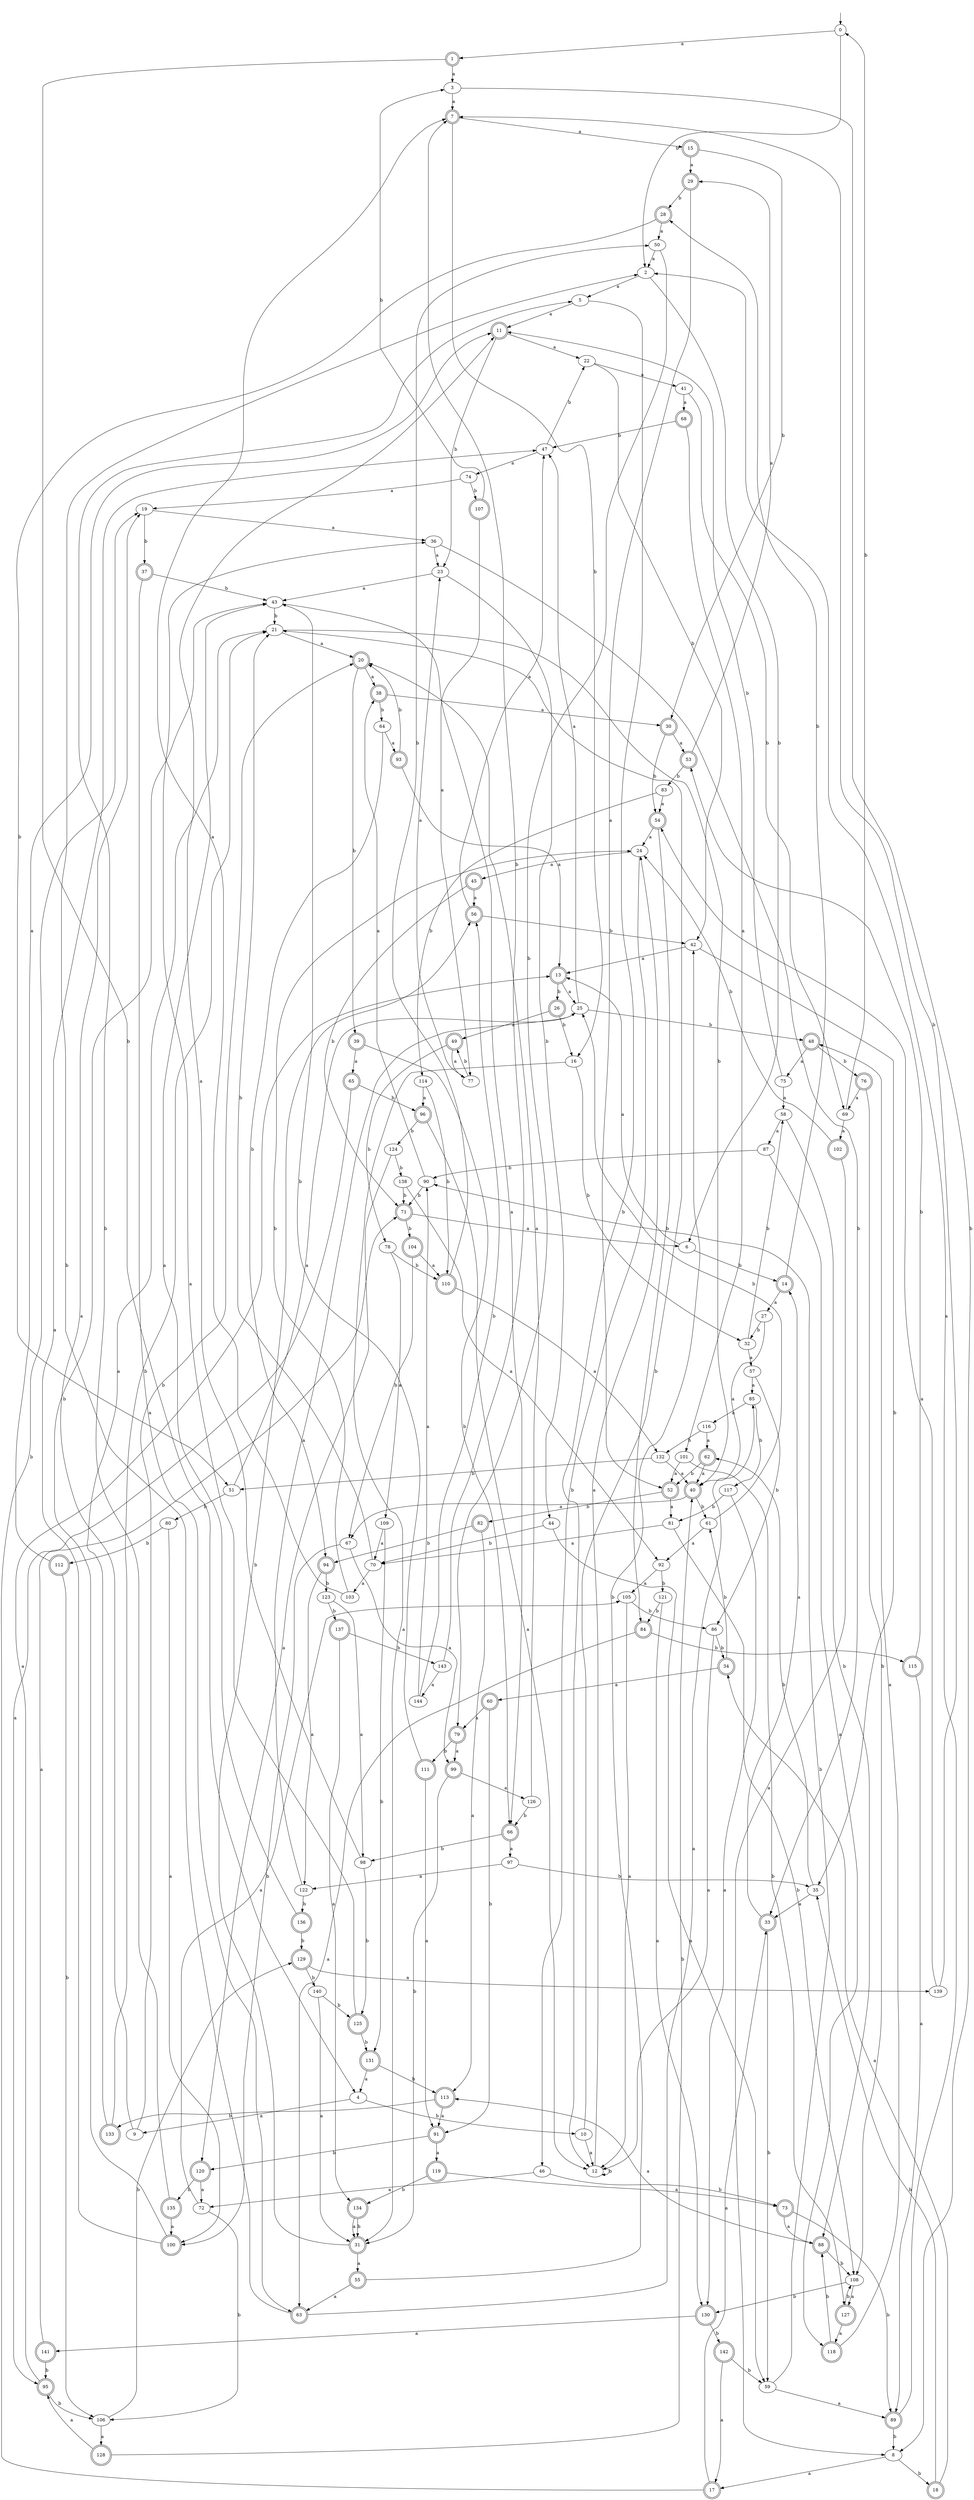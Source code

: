 digraph RandomDFA {
  __start0 [label="", shape=none];
  __start0 -> 0 [label=""];
  0 [shape=circle]
  0 -> 1 [label="a"]
  0 -> 2 [label="b"]
  1 [shape=doublecircle]
  1 -> 3 [label="a"]
  1 -> 4 [label="b"]
  2
  2 -> 5 [label="a"]
  2 -> 6 [label="b"]
  3
  3 -> 7 [label="a"]
  3 -> 8 [label="b"]
  4
  4 -> 9 [label="a"]
  4 -> 10 [label="b"]
  5
  5 -> 11 [label="a"]
  5 -> 12 [label="b"]
  6
  6 -> 13 [label="a"]
  6 -> 14 [label="b"]
  7 [shape=doublecircle]
  7 -> 15 [label="a"]
  7 -> 16 [label="b"]
  8
  8 -> 17 [label="a"]
  8 -> 18 [label="b"]
  9
  9 -> 19 [label="a"]
  9 -> 20 [label="b"]
  10
  10 -> 12 [label="a"]
  10 -> 21 [label="b"]
  11 [shape=doublecircle]
  11 -> 22 [label="a"]
  11 -> 23 [label="b"]
  12
  12 -> 24 [label="a"]
  12 -> 12 [label="b"]
  13 [shape=doublecircle]
  13 -> 25 [label="a"]
  13 -> 26 [label="b"]
  14 [shape=doublecircle]
  14 -> 27 [label="a"]
  14 -> 28 [label="b"]
  15 [shape=doublecircle]
  15 -> 29 [label="a"]
  15 -> 30 [label="b"]
  16
  16 -> 31 [label="a"]
  16 -> 32 [label="b"]
  17 [shape=doublecircle]
  17 -> 33 [label="a"]
  17 -> 19 [label="b"]
  18 [shape=doublecircle]
  18 -> 34 [label="a"]
  18 -> 35 [label="b"]
  19
  19 -> 36 [label="a"]
  19 -> 37 [label="b"]
  20 [shape=doublecircle]
  20 -> 38 [label="a"]
  20 -> 39 [label="b"]
  21
  21 -> 20 [label="a"]
  21 -> 40 [label="b"]
  22
  22 -> 41 [label="a"]
  22 -> 42 [label="b"]
  23
  23 -> 43 [label="a"]
  23 -> 44 [label="b"]
  24
  24 -> 45 [label="a"]
  24 -> 46 [label="b"]
  25
  25 -> 47 [label="a"]
  25 -> 48 [label="b"]
  26 [shape=doublecircle]
  26 -> 49 [label="a"]
  26 -> 16 [label="b"]
  27
  27 -> 40 [label="a"]
  27 -> 32 [label="b"]
  28 [shape=doublecircle]
  28 -> 50 [label="a"]
  28 -> 51 [label="b"]
  29 [shape=doublecircle]
  29 -> 52 [label="a"]
  29 -> 28 [label="b"]
  30 [shape=doublecircle]
  30 -> 53 [label="a"]
  30 -> 54 [label="b"]
  31 [shape=doublecircle]
  31 -> 55 [label="a"]
  31 -> 56 [label="b"]
  32
  32 -> 57 [label="a"]
  32 -> 58 [label="b"]
  33 [shape=doublecircle]
  33 -> 14 [label="a"]
  33 -> 59 [label="b"]
  34 [shape=doublecircle]
  34 -> 60 [label="a"]
  34 -> 61 [label="b"]
  35
  35 -> 33 [label="a"]
  35 -> 62 [label="b"]
  36
  36 -> 23 [label="a"]
  36 -> 33 [label="b"]
  37 [shape=doublecircle]
  37 -> 63 [label="a"]
  37 -> 43 [label="b"]
  38 [shape=doublecircle]
  38 -> 30 [label="a"]
  38 -> 64 [label="b"]
  39 [shape=doublecircle]
  39 -> 65 [label="a"]
  39 -> 66 [label="b"]
  40 [shape=doublecircle]
  40 -> 67 [label="a"]
  40 -> 61 [label="b"]
  41
  41 -> 68 [label="a"]
  41 -> 69 [label="b"]
  42
  42 -> 13 [label="a"]
  42 -> 35 [label="b"]
  43
  43 -> 66 [label="a"]
  43 -> 21 [label="b"]
  44
  44 -> 59 [label="a"]
  44 -> 70 [label="b"]
  45 [shape=doublecircle]
  45 -> 56 [label="a"]
  45 -> 71 [label="b"]
  46
  46 -> 72 [label="a"]
  46 -> 73 [label="b"]
  47
  47 -> 74 [label="a"]
  47 -> 22 [label="b"]
  48 [shape=doublecircle]
  48 -> 75 [label="a"]
  48 -> 76 [label="b"]
  49 [shape=doublecircle]
  49 -> 77 [label="a"]
  49 -> 78 [label="b"]
  50
  50 -> 2 [label="a"]
  50 -> 79 [label="b"]
  51
  51 -> 25 [label="a"]
  51 -> 80 [label="b"]
  52 [shape=doublecircle]
  52 -> 81 [label="a"]
  52 -> 82 [label="b"]
  53 [shape=doublecircle]
  53 -> 29 [label="a"]
  53 -> 83 [label="b"]
  54 [shape=doublecircle]
  54 -> 24 [label="a"]
  54 -> 84 [label="b"]
  55 [shape=doublecircle]
  55 -> 63 [label="a"]
  55 -> 42 [label="b"]
  56 [shape=doublecircle]
  56 -> 47 [label="a"]
  56 -> 42 [label="b"]
  57
  57 -> 85 [label="a"]
  57 -> 86 [label="b"]
  58
  58 -> 87 [label="a"]
  58 -> 88 [label="b"]
  59
  59 -> 89 [label="a"]
  59 -> 90 [label="b"]
  60 [shape=doublecircle]
  60 -> 79 [label="a"]
  60 -> 91 [label="b"]
  61
  61 -> 92 [label="a"]
  61 -> 25 [label="b"]
  62 [shape=doublecircle]
  62 -> 40 [label="a"]
  62 -> 52 [label="b"]
  63 [shape=doublecircle]
  63 -> 85 [label="a"]
  63 -> 2 [label="b"]
  64
  64 -> 93 [label="a"]
  64 -> 94 [label="b"]
  65 [shape=doublecircle]
  65 -> 95 [label="a"]
  65 -> 96 [label="b"]
  66 [shape=doublecircle]
  66 -> 97 [label="a"]
  66 -> 98 [label="b"]
  67
  67 -> 99 [label="a"]
  67 -> 100 [label="b"]
  68 [shape=doublecircle]
  68 -> 101 [label="a"]
  68 -> 47 [label="b"]
  69
  69 -> 102 [label="a"]
  69 -> 0 [label="b"]
  70
  70 -> 103 [label="a"]
  70 -> 21 [label="b"]
  71 [shape=doublecircle]
  71 -> 6 [label="a"]
  71 -> 104 [label="b"]
  72
  72 -> 105 [label="a"]
  72 -> 106 [label="b"]
  73 [shape=doublecircle]
  73 -> 88 [label="a"]
  73 -> 89 [label="b"]
  74
  74 -> 19 [label="a"]
  74 -> 107 [label="b"]
  75
  75 -> 58 [label="a"]
  75 -> 11 [label="b"]
  76 [shape=doublecircle]
  76 -> 69 [label="a"]
  76 -> 108 [label="b"]
  77
  77 -> 23 [label="a"]
  77 -> 49 [label="b"]
  78
  78 -> 109 [label="a"]
  78 -> 110 [label="b"]
  79 [shape=doublecircle]
  79 -> 99 [label="a"]
  79 -> 111 [label="b"]
  80
  80 -> 100 [label="a"]
  80 -> 112 [label="b"]
  81
  81 -> 70 [label="a"]
  81 -> 108 [label="b"]
  82 [shape=doublecircle]
  82 -> 113 [label="a"]
  82 -> 94 [label="b"]
  83
  83 -> 54 [label="a"]
  83 -> 114 [label="b"]
  84 [shape=doublecircle]
  84 -> 63 [label="a"]
  84 -> 115 [label="b"]
  85
  85 -> 116 [label="a"]
  85 -> 117 [label="b"]
  86
  86 -> 12 [label="a"]
  86 -> 34 [label="b"]
  87
  87 -> 118 [label="a"]
  87 -> 90 [label="b"]
  88 [shape=doublecircle]
  88 -> 113 [label="a"]
  88 -> 108 [label="b"]
  89 [shape=doublecircle]
  89 -> 2 [label="a"]
  89 -> 8 [label="b"]
  90
  90 -> 38 [label="a"]
  90 -> 71 [label="b"]
  91 [shape=doublecircle]
  91 -> 119 [label="a"]
  91 -> 120 [label="b"]
  92
  92 -> 105 [label="a"]
  92 -> 121 [label="b"]
  93 [shape=doublecircle]
  93 -> 13 [label="a"]
  93 -> 20 [label="b"]
  94 [shape=doublecircle]
  94 -> 122 [label="a"]
  94 -> 123 [label="b"]
  95 [shape=doublecircle]
  95 -> 13 [label="a"]
  95 -> 106 [label="b"]
  96 [shape=doublecircle]
  96 -> 12 [label="a"]
  96 -> 124 [label="b"]
  97
  97 -> 122 [label="a"]
  97 -> 35 [label="b"]
  98
  98 -> 11 [label="a"]
  98 -> 125 [label="b"]
  99 [shape=doublecircle]
  99 -> 126 [label="a"]
  99 -> 31 [label="b"]
  100 [shape=doublecircle]
  100 -> 47 [label="a"]
  100 -> 43 [label="b"]
  101
  101 -> 52 [label="a"]
  101 -> 127 [label="b"]
  102 [shape=doublecircle]
  102 -> 8 [label="a"]
  102 -> 24 [label="b"]
  103
  103 -> 7 [label="a"]
  103 -> 24 [label="b"]
  104 [shape=doublecircle]
  104 -> 110 [label="a"]
  104 -> 67 [label="b"]
  105
  105 -> 12 [label="a"]
  105 -> 86 [label="b"]
  106
  106 -> 128 [label="a"]
  106 -> 129 [label="b"]
  107 [shape=doublecircle]
  107 -> 77 [label="a"]
  107 -> 3 [label="b"]
  108
  108 -> 127 [label="a"]
  108 -> 130 [label="b"]
  109
  109 -> 70 [label="a"]
  109 -> 131 [label="b"]
  110 [shape=doublecircle]
  110 -> 132 [label="a"]
  110 -> 50 [label="b"]
  111 [shape=doublecircle]
  111 -> 91 [label="a"]
  111 -> 43 [label="b"]
  112 [shape=doublecircle]
  112 -> 11 [label="a"]
  112 -> 106 [label="b"]
  113 [shape=doublecircle]
  113 -> 91 [label="a"]
  113 -> 133 [label="b"]
  114
  114 -> 96 [label="a"]
  114 -> 110 [label="b"]
  115 [shape=doublecircle]
  115 -> 89 [label="a"]
  115 -> 53 [label="b"]
  116
  116 -> 62 [label="a"]
  116 -> 132 [label="b"]
  117
  117 -> 130 [label="a"]
  117 -> 81 [label="b"]
  118 [shape=doublecircle]
  118 -> 48 [label="a"]
  118 -> 88 [label="b"]
  119 [shape=doublecircle]
  119 -> 73 [label="a"]
  119 -> 134 [label="b"]
  120 [shape=doublecircle]
  120 -> 72 [label="a"]
  120 -> 135 [label="b"]
  121
  121 -> 130 [label="a"]
  121 -> 84 [label="b"]
  122
  122 -> 25 [label="a"]
  122 -> 136 [label="b"]
  123
  123 -> 98 [label="a"]
  123 -> 137 [label="b"]
  124
  124 -> 120 [label="a"]
  124 -> 138 [label="b"]
  125 [shape=doublecircle]
  125 -> 36 [label="a"]
  125 -> 131 [label="b"]
  126
  126 -> 20 [label="a"]
  126 -> 66 [label="b"]
  127 [shape=doublecircle]
  127 -> 118 [label="a"]
  127 -> 108 [label="b"]
  128 [shape=doublecircle]
  128 -> 95 [label="a"]
  128 -> 40 [label="b"]
  129 [shape=doublecircle]
  129 -> 139 [label="a"]
  129 -> 140 [label="b"]
  130 [shape=doublecircle]
  130 -> 141 [label="a"]
  130 -> 142 [label="b"]
  131 [shape=doublecircle]
  131 -> 4 [label="a"]
  131 -> 113 [label="b"]
  132
  132 -> 40 [label="a"]
  132 -> 51 [label="b"]
  133 [shape=doublecircle]
  133 -> 21 [label="a"]
  133 -> 21 [label="b"]
  134 [shape=doublecircle]
  134 -> 31 [label="a"]
  134 -> 31 [label="b"]
  135 [shape=doublecircle]
  135 -> 100 [label="a"]
  135 -> 5 [label="b"]
  136 [shape=doublecircle]
  136 -> 43 [label="a"]
  136 -> 129 [label="b"]
  137 [shape=doublecircle]
  137 -> 134 [label="a"]
  137 -> 143 [label="b"]
  138
  138 -> 92 [label="a"]
  138 -> 71 [label="b"]
  139
  139 -> 54 [label="a"]
  139 -> 7 [label="b"]
  140
  140 -> 31 [label="a"]
  140 -> 125 [label="b"]
  141 [shape=doublecircle]
  141 -> 71 [label="a"]
  141 -> 95 [label="b"]
  142 [shape=doublecircle]
  142 -> 17 [label="a"]
  142 -> 59 [label="b"]
  143
  143 -> 144 [label="a"]
  143 -> 7 [label="b"]
  144
  144 -> 90 [label="a"]
  144 -> 56 [label="b"]
}
